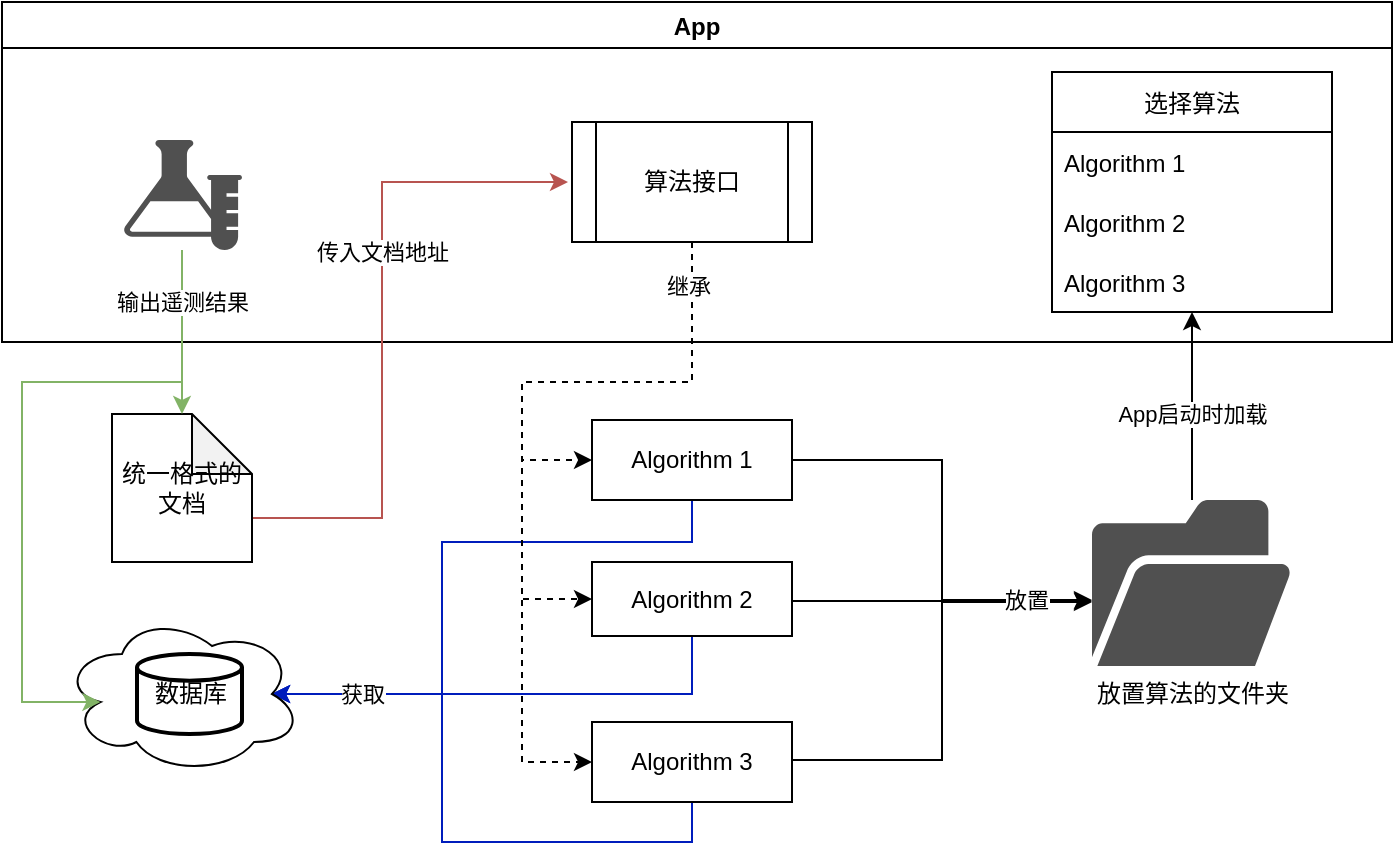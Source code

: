 <mxfile version="16.1.4" type="github">
  <diagram id="LE_V5_JLUO7_CXvZMpyt" name="第 1 页">
    <mxGraphModel dx="1038" dy="547" grid="1" gridSize="10" guides="1" tooltips="1" connect="1" arrows="1" fold="1" page="1" pageScale="1" pageWidth="827" pageHeight="1169" math="0" shadow="0">
      <root>
        <mxCell id="0" />
        <mxCell id="1" parent="0" />
        <mxCell id="75FHtrthLpoXdXTBvVlr-1" value="App" style="swimlane;" vertex="1" parent="1">
          <mxGeometry x="80" y="60" width="695" height="170" as="geometry" />
        </mxCell>
        <mxCell id="75FHtrthLpoXdXTBvVlr-2" value="选择算法" style="swimlane;fontStyle=0;childLayout=stackLayout;horizontal=1;startSize=30;horizontalStack=0;resizeParent=1;resizeParentMax=0;resizeLast=0;collapsible=1;marginBottom=0;" vertex="1" parent="75FHtrthLpoXdXTBvVlr-1">
          <mxGeometry x="525" y="35" width="140" height="120" as="geometry" />
        </mxCell>
        <mxCell id="75FHtrthLpoXdXTBvVlr-3" value="Algorithm 1" style="text;strokeColor=none;fillColor=none;align=left;verticalAlign=middle;spacingLeft=4;spacingRight=4;overflow=hidden;points=[[0,0.5],[1,0.5]];portConstraint=eastwest;rotatable=0;" vertex="1" parent="75FHtrthLpoXdXTBvVlr-2">
          <mxGeometry y="30" width="140" height="30" as="geometry" />
        </mxCell>
        <mxCell id="75FHtrthLpoXdXTBvVlr-4" value="Algorithm 2" style="text;strokeColor=none;fillColor=none;align=left;verticalAlign=middle;spacingLeft=4;spacingRight=4;overflow=hidden;points=[[0,0.5],[1,0.5]];portConstraint=eastwest;rotatable=0;" vertex="1" parent="75FHtrthLpoXdXTBvVlr-2">
          <mxGeometry y="60" width="140" height="30" as="geometry" />
        </mxCell>
        <mxCell id="75FHtrthLpoXdXTBvVlr-5" value="Algorithm 3" style="text;strokeColor=none;fillColor=none;align=left;verticalAlign=middle;spacingLeft=4;spacingRight=4;overflow=hidden;points=[[0,0.5],[1,0.5]];portConstraint=eastwest;rotatable=0;" vertex="1" parent="75FHtrthLpoXdXTBvVlr-2">
          <mxGeometry y="90" width="140" height="30" as="geometry" />
        </mxCell>
        <mxCell id="75FHtrthLpoXdXTBvVlr-7" value="算法接口" style="shape=process;whiteSpace=wrap;html=1;backgroundOutline=1;" vertex="1" parent="75FHtrthLpoXdXTBvVlr-1">
          <mxGeometry x="285" y="60" width="120" height="60" as="geometry" />
        </mxCell>
        <mxCell id="75FHtrthLpoXdXTBvVlr-26" value="" style="sketch=0;pointerEvents=1;shadow=0;dashed=0;html=1;strokeColor=none;fillColor=#505050;labelPosition=center;verticalLabelPosition=bottom;verticalAlign=top;outlineConnect=0;align=center;shape=mxgraph.office.concepts.lab;" vertex="1" parent="75FHtrthLpoXdXTBvVlr-1">
          <mxGeometry x="60" y="69" width="60" height="55" as="geometry" />
        </mxCell>
        <mxCell id="75FHtrthLpoXdXTBvVlr-21" style="edgeStyle=orthogonalEdgeStyle;rounded=0;orthogonalLoop=1;jettySize=auto;html=1;exitX=1;exitY=0.5;exitDx=0;exitDy=0;" edge="1" parent="1" source="75FHtrthLpoXdXTBvVlr-8" target="75FHtrthLpoXdXTBvVlr-15">
          <mxGeometry relative="1" as="geometry">
            <mxPoint x="590" y="360" as="targetPoint" />
            <Array as="points">
              <mxPoint x="550" y="289" />
              <mxPoint x="550" y="360" />
            </Array>
          </mxGeometry>
        </mxCell>
        <mxCell id="75FHtrthLpoXdXTBvVlr-56" style="edgeStyle=orthogonalEdgeStyle;rounded=0;orthogonalLoop=1;jettySize=auto;html=1;exitX=0.5;exitY=1;exitDx=0;exitDy=0;entryX=0.875;entryY=0.5;entryDx=0;entryDy=0;entryPerimeter=0;fillColor=#0050ef;strokeColor=#001DBC;" edge="1" parent="1" source="75FHtrthLpoXdXTBvVlr-8" target="75FHtrthLpoXdXTBvVlr-29">
          <mxGeometry relative="1" as="geometry">
            <Array as="points">
              <mxPoint x="425" y="330" />
              <mxPoint x="300" y="330" />
              <mxPoint x="300" y="406" />
            </Array>
          </mxGeometry>
        </mxCell>
        <mxCell id="75FHtrthLpoXdXTBvVlr-8" value="&lt;span style=&quot;text-align: left&quot;&gt;Algorithm 1&lt;/span&gt;" style="rounded=0;whiteSpace=wrap;html=1;" vertex="1" parent="1">
          <mxGeometry x="375" y="269" width="100" height="40" as="geometry" />
        </mxCell>
        <mxCell id="75FHtrthLpoXdXTBvVlr-55" style="edgeStyle=orthogonalEdgeStyle;rounded=0;orthogonalLoop=1;jettySize=auto;html=1;exitX=1;exitY=0.5;exitDx=0;exitDy=0;" edge="1" parent="1">
          <mxGeometry relative="1" as="geometry">
            <mxPoint x="475" y="359.5" as="sourcePoint" />
            <mxPoint x="625" y="359.5" as="targetPoint" />
            <Array as="points">
              <mxPoint x="570" y="360" />
              <mxPoint x="570" y="360" />
            </Array>
          </mxGeometry>
        </mxCell>
        <mxCell id="75FHtrthLpoXdXTBvVlr-58" style="edgeStyle=orthogonalEdgeStyle;rounded=0;orthogonalLoop=1;jettySize=auto;html=1;exitX=0.5;exitY=1;exitDx=0;exitDy=0;entryX=0.875;entryY=0.5;entryDx=0;entryDy=0;entryPerimeter=0;fillColor=#0050ef;strokeColor=#001DBC;" edge="1" parent="1" source="75FHtrthLpoXdXTBvVlr-9" target="75FHtrthLpoXdXTBvVlr-29">
          <mxGeometry relative="1" as="geometry" />
        </mxCell>
        <mxCell id="75FHtrthLpoXdXTBvVlr-9" value="&lt;span style=&quot;text-align: left&quot;&gt;Algorithm 2&lt;/span&gt;" style="rounded=0;whiteSpace=wrap;html=1;" vertex="1" parent="1">
          <mxGeometry x="375" y="340" width="100" height="37" as="geometry" />
        </mxCell>
        <mxCell id="75FHtrthLpoXdXTBvVlr-24" style="edgeStyle=orthogonalEdgeStyle;rounded=0;orthogonalLoop=1;jettySize=auto;html=1;exitX=1;exitY=0.5;exitDx=0;exitDy=0;" edge="1" parent="1">
          <mxGeometry relative="1" as="geometry">
            <mxPoint x="475" y="439" as="sourcePoint" />
            <mxPoint x="625" y="359" as="targetPoint" />
            <Array as="points">
              <mxPoint x="550" y="439" />
              <mxPoint x="550" y="359" />
            </Array>
          </mxGeometry>
        </mxCell>
        <mxCell id="75FHtrthLpoXdXTBvVlr-54" value="放置" style="edgeLabel;html=1;align=center;verticalAlign=middle;resizable=0;points=[];" vertex="1" connectable="0" parent="75FHtrthLpoXdXTBvVlr-24">
          <mxGeometry x="0.546" y="-2" relative="1" as="geometry">
            <mxPoint x="19" y="-2" as="offset" />
          </mxGeometry>
        </mxCell>
        <mxCell id="75FHtrthLpoXdXTBvVlr-61" style="edgeStyle=orthogonalEdgeStyle;rounded=0;orthogonalLoop=1;jettySize=auto;html=1;exitX=0.5;exitY=1;exitDx=0;exitDy=0;entryX=0.875;entryY=0.5;entryDx=0;entryDy=0;entryPerimeter=0;fillColor=#0050ef;strokeColor=#001DBC;" edge="1" parent="1" source="75FHtrthLpoXdXTBvVlr-10" target="75FHtrthLpoXdXTBvVlr-29">
          <mxGeometry relative="1" as="geometry">
            <Array as="points">
              <mxPoint x="425" y="480" />
              <mxPoint x="300" y="480" />
              <mxPoint x="300" y="406" />
            </Array>
          </mxGeometry>
        </mxCell>
        <mxCell id="75FHtrthLpoXdXTBvVlr-62" value="获取" style="edgeLabel;html=1;align=center;verticalAlign=middle;resizable=0;points=[];" vertex="1" connectable="0" parent="75FHtrthLpoXdXTBvVlr-61">
          <mxGeometry x="0.824" y="-1" relative="1" as="geometry">
            <mxPoint x="18" y="1" as="offset" />
          </mxGeometry>
        </mxCell>
        <mxCell id="75FHtrthLpoXdXTBvVlr-10" value="&lt;span style=&quot;text-align: left&quot;&gt;Algorithm 3&lt;/span&gt;" style="rounded=0;whiteSpace=wrap;html=1;" vertex="1" parent="1">
          <mxGeometry x="375" y="420" width="100" height="40" as="geometry" />
        </mxCell>
        <mxCell id="75FHtrthLpoXdXTBvVlr-11" style="edgeStyle=orthogonalEdgeStyle;rounded=0;orthogonalLoop=1;jettySize=auto;html=1;entryX=0;entryY=0.5;entryDx=0;entryDy=0;dashed=1;" edge="1" parent="1" source="75FHtrthLpoXdXTBvVlr-7" target="75FHtrthLpoXdXTBvVlr-8">
          <mxGeometry relative="1" as="geometry">
            <Array as="points">
              <mxPoint x="425" y="250" />
              <mxPoint x="340" y="250" />
              <mxPoint x="340" y="289" />
            </Array>
          </mxGeometry>
        </mxCell>
        <mxCell id="75FHtrthLpoXdXTBvVlr-25" style="edgeStyle=orthogonalEdgeStyle;rounded=0;orthogonalLoop=1;jettySize=auto;html=1;" edge="1" parent="1" source="75FHtrthLpoXdXTBvVlr-15" target="75FHtrthLpoXdXTBvVlr-2">
          <mxGeometry relative="1" as="geometry" />
        </mxCell>
        <mxCell id="75FHtrthLpoXdXTBvVlr-53" value="App启动时加载" style="edgeLabel;html=1;align=center;verticalAlign=middle;resizable=0;points=[];" vertex="1" connectable="0" parent="75FHtrthLpoXdXTBvVlr-25">
          <mxGeometry x="0.285" relative="1" as="geometry">
            <mxPoint y="17" as="offset" />
          </mxGeometry>
        </mxCell>
        <mxCell id="75FHtrthLpoXdXTBvVlr-15" value="放置算法的文件夹" style="sketch=0;pointerEvents=1;shadow=0;dashed=0;html=1;strokeColor=none;fillColor=#505050;labelPosition=center;verticalLabelPosition=bottom;verticalAlign=top;outlineConnect=0;align=center;shape=mxgraph.office.concepts.folder_open;" vertex="1" parent="1">
          <mxGeometry x="625" y="309" width="100" height="83" as="geometry" />
        </mxCell>
        <mxCell id="75FHtrthLpoXdXTBvVlr-16" style="edgeStyle=orthogonalEdgeStyle;rounded=0;orthogonalLoop=1;jettySize=auto;html=1;exitX=0.5;exitY=1;exitDx=0;exitDy=0;entryX=0;entryY=0.5;entryDx=0;entryDy=0;dashed=1;" edge="1" parent="1" source="75FHtrthLpoXdXTBvVlr-7" target="75FHtrthLpoXdXTBvVlr-9">
          <mxGeometry relative="1" as="geometry">
            <Array as="points">
              <mxPoint x="425" y="250" />
              <mxPoint x="340" y="250" />
              <mxPoint x="340" y="359" />
            </Array>
          </mxGeometry>
        </mxCell>
        <mxCell id="75FHtrthLpoXdXTBvVlr-29" value="" style="ellipse;shape=cloud;whiteSpace=wrap;html=1;" vertex="1" parent="1">
          <mxGeometry x="110" y="366" width="120" height="80" as="geometry" />
        </mxCell>
        <mxCell id="75FHtrthLpoXdXTBvVlr-31" value="数据库" style="strokeWidth=2;html=1;shape=mxgraph.flowchart.database;whiteSpace=wrap;" vertex="1" parent="1">
          <mxGeometry x="147.5" y="386" width="52.5" height="40" as="geometry" />
        </mxCell>
        <mxCell id="75FHtrthLpoXdXTBvVlr-32" style="edgeStyle=orthogonalEdgeStyle;rounded=0;orthogonalLoop=1;jettySize=auto;html=1;entryX=0.16;entryY=0.55;entryDx=0;entryDy=0;entryPerimeter=0;fillColor=#d5e8d4;strokeColor=#82b366;" edge="1" parent="1" source="75FHtrthLpoXdXTBvVlr-26" target="75FHtrthLpoXdXTBvVlr-29">
          <mxGeometry relative="1" as="geometry">
            <Array as="points">
              <mxPoint x="170" y="250" />
              <mxPoint x="90" y="250" />
              <mxPoint x="90" y="410" />
            </Array>
          </mxGeometry>
        </mxCell>
        <mxCell id="75FHtrthLpoXdXTBvVlr-42" style="edgeStyle=orthogonalEdgeStyle;rounded=0;orthogonalLoop=1;jettySize=auto;html=1;exitX=0;exitY=0;exitDx=70;exitDy=52;exitPerimeter=0;entryX=0;entryY=0.5;entryDx=0;entryDy=0;fillColor=#f8cecc;strokeColor=#b85450;" edge="1" parent="1">
          <mxGeometry relative="1" as="geometry">
            <mxPoint x="203" y="318" as="sourcePoint" />
            <mxPoint x="363" y="150" as="targetPoint" />
            <Array as="points">
              <mxPoint x="270" y="318" />
              <mxPoint x="270" y="150" />
            </Array>
          </mxGeometry>
        </mxCell>
        <mxCell id="75FHtrthLpoXdXTBvVlr-44" value="传入文档地址" style="edgeLabel;html=1;align=center;verticalAlign=middle;resizable=0;points=[];" vertex="1" connectable="0" parent="75FHtrthLpoXdXTBvVlr-42">
          <mxGeometry x="-0.071" y="3" relative="1" as="geometry">
            <mxPoint x="3" y="-48" as="offset" />
          </mxGeometry>
        </mxCell>
        <mxCell id="75FHtrthLpoXdXTBvVlr-33" value="统一格式的文档" style="shape=note;whiteSpace=wrap;html=1;backgroundOutline=1;darkOpacity=0.05;" vertex="1" parent="1">
          <mxGeometry x="135" y="266" width="70" height="74" as="geometry" />
        </mxCell>
        <mxCell id="75FHtrthLpoXdXTBvVlr-36" value="输出遥测结果" style="edgeStyle=orthogonalEdgeStyle;rounded=0;orthogonalLoop=1;jettySize=auto;html=1;entryX=0.5;entryY=0;entryDx=0;entryDy=0;entryPerimeter=0;fillColor=#d5e8d4;strokeColor=#82b366;" edge="1" parent="1" source="75FHtrthLpoXdXTBvVlr-26" target="75FHtrthLpoXdXTBvVlr-33">
          <mxGeometry x="-0.366" relative="1" as="geometry">
            <Array as="points">
              <mxPoint x="170" y="200" />
              <mxPoint x="170" y="200" />
            </Array>
            <mxPoint as="offset" />
          </mxGeometry>
        </mxCell>
        <mxCell id="75FHtrthLpoXdXTBvVlr-47" style="edgeStyle=orthogonalEdgeStyle;rounded=0;orthogonalLoop=1;jettySize=auto;html=1;exitX=0.5;exitY=1;exitDx=0;exitDy=0;entryX=0;entryY=0.5;entryDx=0;entryDy=0;dashed=1;" edge="1" parent="1" source="75FHtrthLpoXdXTBvVlr-7" target="75FHtrthLpoXdXTBvVlr-10">
          <mxGeometry relative="1" as="geometry">
            <Array as="points">
              <mxPoint x="425" y="250" />
              <mxPoint x="340" y="250" />
              <mxPoint x="340" y="440" />
            </Array>
          </mxGeometry>
        </mxCell>
        <mxCell id="75FHtrthLpoXdXTBvVlr-52" value="继承" style="edgeLabel;html=1;align=center;verticalAlign=middle;resizable=0;points=[];" vertex="1" connectable="0" parent="75FHtrthLpoXdXTBvVlr-47">
          <mxGeometry x="-0.886" y="-2" relative="1" as="geometry">
            <mxPoint as="offset" />
          </mxGeometry>
        </mxCell>
      </root>
    </mxGraphModel>
  </diagram>
</mxfile>
